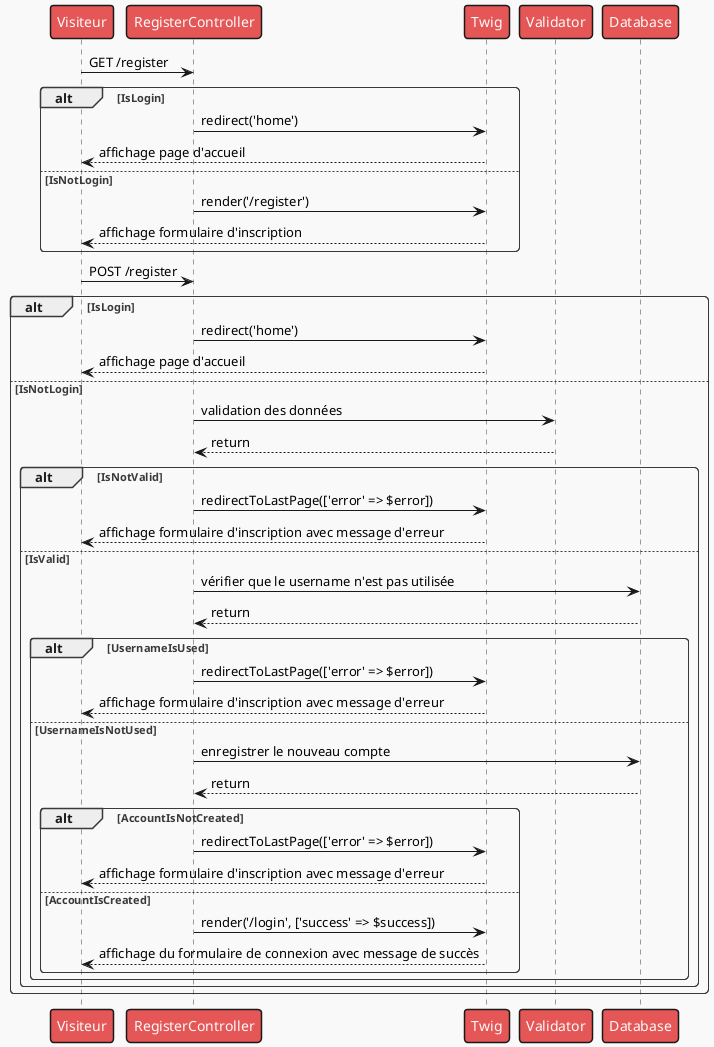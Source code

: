 @startuml

!theme mars

Visiteur -> RegisterController : GET /register
alt IsLogin
    RegisterController -> Twig : redirect('home')
    Twig --> Visiteur : affichage page d'accueil
else IsNotLogin
    RegisterController -> Twig : render('/register')
    Twig --> Visiteur : affichage formulaire d'inscription
end

Visiteur -> RegisterController : POST /register

alt IsLogin
    RegisterController -> Twig : redirect('home')
        Twig --> Visiteur : affichage page d'accueil
else IsNotLogin
    RegisterController -> Validator : validation des données
    Validator --> RegisterController : return
    alt IsNotValid
        RegisterController -> Twig : redirectToLastPage(['error' => $error])
        Twig --> Visiteur : affichage formulaire d'inscription avec message d'erreur
    else IsValid
        RegisterController -> Database : vérifier que le username n'est pas utilisée
        Database --> RegisterController : return

        alt UsernameIsUsed
            RegisterController -> Twig : redirectToLastPage(['error' => $error])
            Twig --> Visiteur : affichage formulaire d'inscription avec message d'erreur
        else UsernameIsNotUsed
            RegisterController -> Database : enregistrer le nouveau compte
            Database --> RegisterController : return
            alt AccountIsNotCreated
                RegisterController -> Twig : redirectToLastPage(['error' => $error])
                Twig --> Visiteur : affichage formulaire d'inscription avec message d'erreur
            else AccountIsCreated
                RegisterController -> Twig : render('/login', ['success' => $success])
                Twig --> Visiteur : affichage du formulaire de connexion avec message de succès
            end
        end
    end
end





@enduml